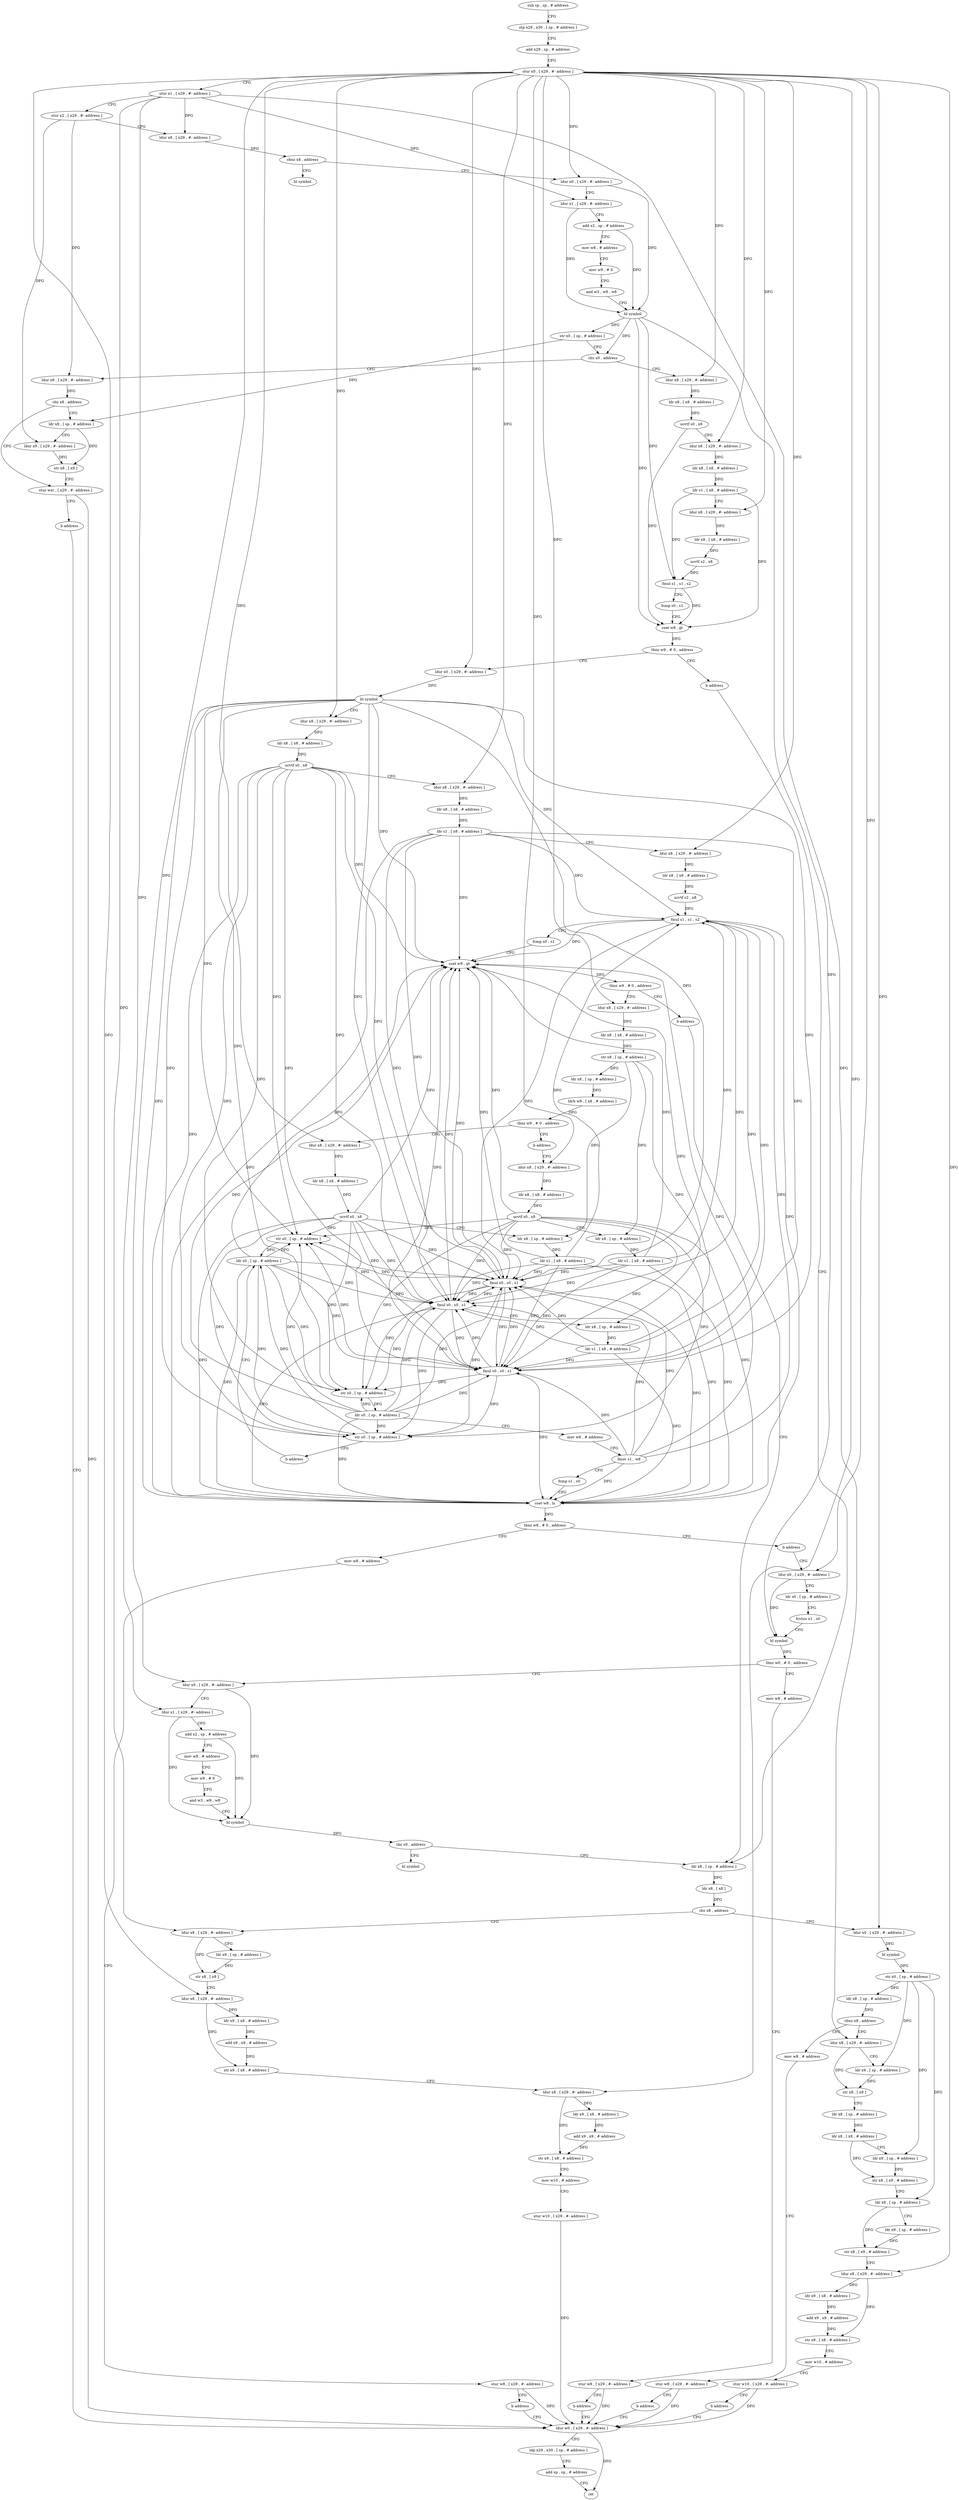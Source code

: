 digraph "func" {
"4236372" [label = "sub sp , sp , # address" ]
"4236376" [label = "stp x29 , x30 , [ sp , # address ]" ]
"4236380" [label = "add x29 , sp , # address" ]
"4236384" [label = "stur x0 , [ x29 , #- address ]" ]
"4236388" [label = "stur x1 , [ x29 , #- address ]" ]
"4236392" [label = "stur x2 , [ x29 , #- address ]" ]
"4236396" [label = "ldur x8 , [ x29 , #- address ]" ]
"4236400" [label = "cbnz x8 , address" ]
"4236408" [label = "ldur x0 , [ x29 , #- address ]" ]
"4236404" [label = "bl symbol" ]
"4236412" [label = "ldur x1 , [ x29 , #- address ]" ]
"4236416" [label = "add x2 , sp , # address" ]
"4236420" [label = "mov w8 , # address" ]
"4236424" [label = "mov w9 , # 0" ]
"4236428" [label = "and w3 , w9 , w8" ]
"4236432" [label = "bl symbol" ]
"4236436" [label = "str x0 , [ sp , # address ]" ]
"4236440" [label = "cbz x0 , address" ]
"4236472" [label = "ldur x8 , [ x29 , #- address ]" ]
"4236444" [label = "ldur x8 , [ x29 , #- address ]" ]
"4236476" [label = "ldr x8 , [ x8 , # address ]" ]
"4236480" [label = "ucvtf s0 , x8" ]
"4236484" [label = "ldur x8 , [ x29 , #- address ]" ]
"4236488" [label = "ldr x8 , [ x8 , # address ]" ]
"4236492" [label = "ldr s1 , [ x8 , # address ]" ]
"4236496" [label = "ldur x8 , [ x29 , #- address ]" ]
"4236500" [label = "ldr x8 , [ x8 , # address ]" ]
"4236504" [label = "ucvtf s2 , x8" ]
"4236508" [label = "fmul s1 , s1 , s2" ]
"4236512" [label = "fcmp s0 , s1" ]
"4236516" [label = "cset w9 , gt" ]
"4236520" [label = "tbnz w9 , # 0 , address" ]
"4236528" [label = "ldur x0 , [ x29 , #- address ]" ]
"4236524" [label = "b address" ]
"4236448" [label = "cbz x8 , address" ]
"4236464" [label = "stur wzr , [ x29 , #- address ]" ]
"4236452" [label = "ldr x8 , [ sp , # address ]" ]
"4236532" [label = "bl symbol" ]
"4236536" [label = "ldur x8 , [ x29 , #- address ]" ]
"4236540" [label = "ldr x8 , [ x8 , # address ]" ]
"4236544" [label = "ucvtf s0 , x8" ]
"4236548" [label = "ldur x8 , [ x29 , #- address ]" ]
"4236552" [label = "ldr x8 , [ x8 , # address ]" ]
"4236556" [label = "ldr s1 , [ x8 , # address ]" ]
"4236560" [label = "ldur x8 , [ x29 , #- address ]" ]
"4236564" [label = "ldr x8 , [ x8 , # address ]" ]
"4236568" [label = "ucvtf s2 , x8" ]
"4236572" [label = "fmul s1 , s1 , s2" ]
"4236576" [label = "fcmp s0 , s1" ]
"4236580" [label = "cset w9 , gt" ]
"4236584" [label = "tbnz w9 , # 0 , address" ]
"4236592" [label = "ldur x8 , [ x29 , #- address ]" ]
"4236588" [label = "b address" ]
"4236808" [label = "ldr x8 , [ sp , # address ]" ]
"4236468" [label = "b address" ]
"4236972" [label = "ldur w0 , [ x29 , #- address ]" ]
"4236456" [label = "ldur x9 , [ x29 , #- address ]" ]
"4236460" [label = "str x8 , [ x9 ]" ]
"4236596" [label = "ldr x8 , [ x8 , # address ]" ]
"4236600" [label = "str x8 , [ sp , # address ]" ]
"4236604" [label = "ldr x8 , [ sp , # address ]" ]
"4236608" [label = "ldrb w9 , [ x8 , # address ]" ]
"4236612" [label = "tbnz w9 , # 0 , address" ]
"4236620" [label = "ldur x8 , [ x29 , #- address ]" ]
"4236616" [label = "b address" ]
"4236812" [label = "ldr x8 , [ x8 ]" ]
"4236816" [label = "cbz x8 , address" ]
"4236920" [label = "ldur x8 , [ x29 , #- address ]" ]
"4236820" [label = "ldur x0 , [ x29 , #- address ]" ]
"4236976" [label = "ldp x29 , x30 , [ sp , # address ]" ]
"4236980" [label = "add sp , sp , # address" ]
"4236984" [label = "ret" ]
"4236624" [label = "ldr x8 , [ x8 , # address ]" ]
"4236628" [label = "ucvtf s0 , x8" ]
"4236632" [label = "ldr x8 , [ sp , # address ]" ]
"4236636" [label = "ldr s1 , [ x8 , # address ]" ]
"4236640" [label = "fmul s0 , s0 , s1" ]
"4236644" [label = "str s0 , [ sp , # address ]" ]
"4236648" [label = "b address" ]
"4236692" [label = "ldr s0 , [ sp , # address ]" ]
"4236652" [label = "ldur x8 , [ x29 , #- address ]" ]
"4236924" [label = "ldr x9 , [ sp , # address ]" ]
"4236928" [label = "str x8 , [ x9 ]" ]
"4236932" [label = "ldur x8 , [ x29 , #- address ]" ]
"4236936" [label = "ldr x9 , [ x8 , # address ]" ]
"4236940" [label = "add x9 , x9 , # address" ]
"4236944" [label = "str x9 , [ x8 , # address ]" ]
"4236948" [label = "ldur x8 , [ x29 , #- address ]" ]
"4236952" [label = "ldr x9 , [ x8 , # address ]" ]
"4236956" [label = "add x9 , x9 , # address" ]
"4236960" [label = "str x9 , [ x8 , # address ]" ]
"4236964" [label = "mov w10 , # address" ]
"4236968" [label = "stur w10 , [ x29 , #- address ]" ]
"4236824" [label = "bl symbol" ]
"4236828" [label = "str x0 , [ sp , # address ]" ]
"4236832" [label = "ldr x8 , [ sp , # address ]" ]
"4236836" [label = "cbnz x8 , address" ]
"4236852" [label = "ldur x8 , [ x29 , #- address ]" ]
"4236840" [label = "mov w8 , # address" ]
"4236696" [label = "str s0 , [ sp , # address ]" ]
"4236700" [label = "ldr s0 , [ sp , # address ]" ]
"4236704" [label = "mov w8 , # address" ]
"4236708" [label = "fmov s1 , w8" ]
"4236712" [label = "fcmp s1 , s0" ]
"4236716" [label = "cset w8 , ls" ]
"4236720" [label = "tbnz w8 , # 0 , address" ]
"4236728" [label = "mov w8 , # address" ]
"4236724" [label = "b address" ]
"4236656" [label = "ldr x8 , [ x8 , # address ]" ]
"4236660" [label = "ucvtf s0 , x8" ]
"4236664" [label = "ldr x8 , [ sp , # address ]" ]
"4236668" [label = "ldr s1 , [ x8 , # address ]" ]
"4236672" [label = "fmul s0 , s0 , s1" ]
"4236676" [label = "ldr x8 , [ sp , # address ]" ]
"4236680" [label = "ldr s1 , [ x8 , # address ]" ]
"4236684" [label = "fmul s0 , s0 , s1" ]
"4236688" [label = "str s0 , [ sp , # address ]" ]
"4236856" [label = "ldr x9 , [ sp , # address ]" ]
"4236860" [label = "str x8 , [ x9 ]" ]
"4236864" [label = "ldr x8 , [ sp , # address ]" ]
"4236868" [label = "ldr x8 , [ x8 , # address ]" ]
"4236872" [label = "ldr x9 , [ sp , # address ]" ]
"4236876" [label = "str x8 , [ x9 , # address ]" ]
"4236880" [label = "ldr x8 , [ sp , # address ]" ]
"4236884" [label = "ldr x9 , [ sp , # address ]" ]
"4236888" [label = "str x8 , [ x9 , # address ]" ]
"4236892" [label = "ldur x8 , [ x29 , #- address ]" ]
"4236896" [label = "ldr x9 , [ x8 , # address ]" ]
"4236900" [label = "add x9 , x9 , # address" ]
"4236904" [label = "str x9 , [ x8 , # address ]" ]
"4236908" [label = "mov w10 , # address" ]
"4236912" [label = "stur w10 , [ x29 , #- address ]" ]
"4236916" [label = "b address" ]
"4236844" [label = "stur w8 , [ x29 , #- address ]" ]
"4236848" [label = "b address" ]
"4236732" [label = "stur w8 , [ x29 , #- address ]" ]
"4236736" [label = "b address" ]
"4236740" [label = "ldur x0 , [ x29 , #- address ]" ]
"4236744" [label = "ldr s0 , [ sp , # address ]" ]
"4236748" [label = "fcvtzu x1 , s0" ]
"4236752" [label = "bl symbol" ]
"4236756" [label = "tbnz w0 , # 0 , address" ]
"4236772" [label = "ldur x0 , [ x29 , #- address ]" ]
"4236760" [label = "mov w8 , # address" ]
"4236776" [label = "ldur x1 , [ x29 , #- address ]" ]
"4236780" [label = "add x2 , sp , # address" ]
"4236784" [label = "mov w8 , # address" ]
"4236788" [label = "mov w9 , # 0" ]
"4236792" [label = "and w3 , w9 , w8" ]
"4236796" [label = "bl symbol" ]
"4236800" [label = "cbz x0 , address" ]
"4236804" [label = "bl symbol" ]
"4236764" [label = "stur w8 , [ x29 , #- address ]" ]
"4236768" [label = "b address" ]
"4236372" -> "4236376" [ label = "CFG" ]
"4236376" -> "4236380" [ label = "CFG" ]
"4236380" -> "4236384" [ label = "CFG" ]
"4236384" -> "4236388" [ label = "CFG" ]
"4236384" -> "4236408" [ label = "DFG" ]
"4236384" -> "4236472" [ label = "DFG" ]
"4236384" -> "4236484" [ label = "DFG" ]
"4236384" -> "4236496" [ label = "DFG" ]
"4236384" -> "4236528" [ label = "DFG" ]
"4236384" -> "4236536" [ label = "DFG" ]
"4236384" -> "4236548" [ label = "DFG" ]
"4236384" -> "4236560" [ label = "DFG" ]
"4236384" -> "4236932" [ label = "DFG" ]
"4236384" -> "4236948" [ label = "DFG" ]
"4236384" -> "4236820" [ label = "DFG" ]
"4236384" -> "4236592" [ label = "DFG" ]
"4236384" -> "4236892" [ label = "DFG" ]
"4236384" -> "4236620" [ label = "DFG" ]
"4236384" -> "4236652" [ label = "DFG" ]
"4236384" -> "4236740" [ label = "DFG" ]
"4236384" -> "4236772" [ label = "DFG" ]
"4236388" -> "4236392" [ label = "CFG" ]
"4236388" -> "4236396" [ label = "DFG" ]
"4236388" -> "4236412" [ label = "DFG" ]
"4236388" -> "4236920" [ label = "DFG" ]
"4236388" -> "4236852" [ label = "DFG" ]
"4236388" -> "4236776" [ label = "DFG" ]
"4236392" -> "4236396" [ label = "CFG" ]
"4236392" -> "4236444" [ label = "DFG" ]
"4236392" -> "4236456" [ label = "DFG" ]
"4236396" -> "4236400" [ label = "DFG" ]
"4236400" -> "4236408" [ label = "CFG" ]
"4236400" -> "4236404" [ label = "CFG" ]
"4236408" -> "4236412" [ label = "CFG" ]
"4236408" -> "4236432" [ label = "DFG" ]
"4236412" -> "4236416" [ label = "CFG" ]
"4236412" -> "4236432" [ label = "DFG" ]
"4236416" -> "4236420" [ label = "CFG" ]
"4236416" -> "4236432" [ label = "DFG" ]
"4236420" -> "4236424" [ label = "CFG" ]
"4236424" -> "4236428" [ label = "CFG" ]
"4236428" -> "4236432" [ label = "CFG" ]
"4236432" -> "4236436" [ label = "DFG" ]
"4236432" -> "4236440" [ label = "DFG" ]
"4236432" -> "4236752" [ label = "DFG" ]
"4236432" -> "4236516" [ label = "DFG" ]
"4236432" -> "4236508" [ label = "DFG" ]
"4236436" -> "4236440" [ label = "CFG" ]
"4236436" -> "4236452" [ label = "DFG" ]
"4236440" -> "4236472" [ label = "CFG" ]
"4236440" -> "4236444" [ label = "CFG" ]
"4236472" -> "4236476" [ label = "DFG" ]
"4236444" -> "4236448" [ label = "DFG" ]
"4236476" -> "4236480" [ label = "DFG" ]
"4236480" -> "4236484" [ label = "CFG" ]
"4236480" -> "4236516" [ label = "DFG" ]
"4236484" -> "4236488" [ label = "DFG" ]
"4236488" -> "4236492" [ label = "DFG" ]
"4236492" -> "4236496" [ label = "CFG" ]
"4236492" -> "4236508" [ label = "DFG" ]
"4236492" -> "4236516" [ label = "DFG" ]
"4236496" -> "4236500" [ label = "DFG" ]
"4236500" -> "4236504" [ label = "DFG" ]
"4236504" -> "4236508" [ label = "DFG" ]
"4236508" -> "4236512" [ label = "CFG" ]
"4236508" -> "4236516" [ label = "DFG" ]
"4236512" -> "4236516" [ label = "CFG" ]
"4236516" -> "4236520" [ label = "DFG" ]
"4236520" -> "4236528" [ label = "CFG" ]
"4236520" -> "4236524" [ label = "CFG" ]
"4236528" -> "4236532" [ label = "DFG" ]
"4236524" -> "4236808" [ label = "CFG" ]
"4236448" -> "4236464" [ label = "CFG" ]
"4236448" -> "4236452" [ label = "CFG" ]
"4236464" -> "4236468" [ label = "CFG" ]
"4236464" -> "4236972" [ label = "DFG" ]
"4236452" -> "4236456" [ label = "CFG" ]
"4236452" -> "4236460" [ label = "DFG" ]
"4236532" -> "4236536" [ label = "CFG" ]
"4236532" -> "4236580" [ label = "DFG" ]
"4236532" -> "4236640" [ label = "DFG" ]
"4236532" -> "4236644" [ label = "DFG" ]
"4236532" -> "4236696" [ label = "DFG" ]
"4236532" -> "4236716" [ label = "DFG" ]
"4236532" -> "4236672" [ label = "DFG" ]
"4236532" -> "4236684" [ label = "DFG" ]
"4236532" -> "4236688" [ label = "DFG" ]
"4236532" -> "4236572" [ label = "DFG" ]
"4236536" -> "4236540" [ label = "DFG" ]
"4236540" -> "4236544" [ label = "DFG" ]
"4236544" -> "4236548" [ label = "CFG" ]
"4236544" -> "4236580" [ label = "DFG" ]
"4236544" -> "4236640" [ label = "DFG" ]
"4236544" -> "4236644" [ label = "DFG" ]
"4236544" -> "4236696" [ label = "DFG" ]
"4236544" -> "4236716" [ label = "DFG" ]
"4236544" -> "4236672" [ label = "DFG" ]
"4236544" -> "4236684" [ label = "DFG" ]
"4236544" -> "4236688" [ label = "DFG" ]
"4236548" -> "4236552" [ label = "DFG" ]
"4236552" -> "4236556" [ label = "DFG" ]
"4236556" -> "4236560" [ label = "CFG" ]
"4236556" -> "4236572" [ label = "DFG" ]
"4236556" -> "4236580" [ label = "DFG" ]
"4236556" -> "4236640" [ label = "DFG" ]
"4236556" -> "4236716" [ label = "DFG" ]
"4236556" -> "4236672" [ label = "DFG" ]
"4236556" -> "4236684" [ label = "DFG" ]
"4236560" -> "4236564" [ label = "DFG" ]
"4236564" -> "4236568" [ label = "DFG" ]
"4236568" -> "4236572" [ label = "DFG" ]
"4236572" -> "4236576" [ label = "CFG" ]
"4236572" -> "4236580" [ label = "DFG" ]
"4236572" -> "4236640" [ label = "DFG" ]
"4236572" -> "4236716" [ label = "DFG" ]
"4236572" -> "4236672" [ label = "DFG" ]
"4236572" -> "4236684" [ label = "DFG" ]
"4236576" -> "4236580" [ label = "CFG" ]
"4236580" -> "4236584" [ label = "DFG" ]
"4236584" -> "4236592" [ label = "CFG" ]
"4236584" -> "4236588" [ label = "CFG" ]
"4236592" -> "4236596" [ label = "DFG" ]
"4236588" -> "4236808" [ label = "CFG" ]
"4236808" -> "4236812" [ label = "DFG" ]
"4236468" -> "4236972" [ label = "CFG" ]
"4236972" -> "4236976" [ label = "CFG" ]
"4236972" -> "4236984" [ label = "DFG" ]
"4236456" -> "4236460" [ label = "DFG" ]
"4236460" -> "4236464" [ label = "CFG" ]
"4236596" -> "4236600" [ label = "DFG" ]
"4236600" -> "4236604" [ label = "DFG" ]
"4236600" -> "4236632" [ label = "DFG" ]
"4236600" -> "4236664" [ label = "DFG" ]
"4236600" -> "4236676" [ label = "DFG" ]
"4236604" -> "4236608" [ label = "DFG" ]
"4236608" -> "4236612" [ label = "DFG" ]
"4236612" -> "4236620" [ label = "CFG" ]
"4236612" -> "4236616" [ label = "CFG" ]
"4236620" -> "4236624" [ label = "DFG" ]
"4236616" -> "4236652" [ label = "CFG" ]
"4236812" -> "4236816" [ label = "DFG" ]
"4236816" -> "4236920" [ label = "CFG" ]
"4236816" -> "4236820" [ label = "CFG" ]
"4236920" -> "4236924" [ label = "CFG" ]
"4236920" -> "4236928" [ label = "DFG" ]
"4236820" -> "4236824" [ label = "DFG" ]
"4236976" -> "4236980" [ label = "CFG" ]
"4236980" -> "4236984" [ label = "CFG" ]
"4236624" -> "4236628" [ label = "DFG" ]
"4236628" -> "4236632" [ label = "CFG" ]
"4236628" -> "4236580" [ label = "DFG" ]
"4236628" -> "4236640" [ label = "DFG" ]
"4236628" -> "4236644" [ label = "DFG" ]
"4236628" -> "4236696" [ label = "DFG" ]
"4236628" -> "4236716" [ label = "DFG" ]
"4236628" -> "4236672" [ label = "DFG" ]
"4236628" -> "4236684" [ label = "DFG" ]
"4236628" -> "4236688" [ label = "DFG" ]
"4236632" -> "4236636" [ label = "DFG" ]
"4236636" -> "4236640" [ label = "DFG" ]
"4236636" -> "4236580" [ label = "DFG" ]
"4236636" -> "4236572" [ label = "DFG" ]
"4236636" -> "4236716" [ label = "DFG" ]
"4236636" -> "4236672" [ label = "DFG" ]
"4236636" -> "4236684" [ label = "DFG" ]
"4236640" -> "4236644" [ label = "DFG" ]
"4236640" -> "4236580" [ label = "DFG" ]
"4236640" -> "4236696" [ label = "DFG" ]
"4236640" -> "4236716" [ label = "DFG" ]
"4236640" -> "4236672" [ label = "DFG" ]
"4236640" -> "4236684" [ label = "DFG" ]
"4236640" -> "4236688" [ label = "DFG" ]
"4236644" -> "4236648" [ label = "CFG" ]
"4236644" -> "4236692" [ label = "DFG" ]
"4236648" -> "4236692" [ label = "CFG" ]
"4236692" -> "4236696" [ label = "DFG" ]
"4236692" -> "4236644" [ label = "DFG" ]
"4236692" -> "4236580" [ label = "DFG" ]
"4236692" -> "4236640" [ label = "DFG" ]
"4236692" -> "4236716" [ label = "DFG" ]
"4236692" -> "4236672" [ label = "DFG" ]
"4236692" -> "4236684" [ label = "DFG" ]
"4236692" -> "4236688" [ label = "DFG" ]
"4236652" -> "4236656" [ label = "DFG" ]
"4236924" -> "4236928" [ label = "DFG" ]
"4236928" -> "4236932" [ label = "CFG" ]
"4236932" -> "4236936" [ label = "DFG" ]
"4236932" -> "4236944" [ label = "DFG" ]
"4236936" -> "4236940" [ label = "DFG" ]
"4236940" -> "4236944" [ label = "DFG" ]
"4236944" -> "4236948" [ label = "CFG" ]
"4236948" -> "4236952" [ label = "DFG" ]
"4236948" -> "4236960" [ label = "DFG" ]
"4236952" -> "4236956" [ label = "DFG" ]
"4236956" -> "4236960" [ label = "DFG" ]
"4236960" -> "4236964" [ label = "CFG" ]
"4236964" -> "4236968" [ label = "CFG" ]
"4236968" -> "4236972" [ label = "DFG" ]
"4236824" -> "4236828" [ label = "DFG" ]
"4236828" -> "4236832" [ label = "DFG" ]
"4236828" -> "4236856" [ label = "DFG" ]
"4236828" -> "4236872" [ label = "DFG" ]
"4236828" -> "4236880" [ label = "DFG" ]
"4236832" -> "4236836" [ label = "DFG" ]
"4236836" -> "4236852" [ label = "CFG" ]
"4236836" -> "4236840" [ label = "CFG" ]
"4236852" -> "4236856" [ label = "CFG" ]
"4236852" -> "4236860" [ label = "DFG" ]
"4236840" -> "4236844" [ label = "CFG" ]
"4236696" -> "4236700" [ label = "DFG" ]
"4236700" -> "4236704" [ label = "CFG" ]
"4236700" -> "4236644" [ label = "DFG" ]
"4236700" -> "4236696" [ label = "DFG" ]
"4236700" -> "4236580" [ label = "DFG" ]
"4236700" -> "4236640" [ label = "DFG" ]
"4236700" -> "4236716" [ label = "DFG" ]
"4236700" -> "4236672" [ label = "DFG" ]
"4236700" -> "4236684" [ label = "DFG" ]
"4236700" -> "4236688" [ label = "DFG" ]
"4236704" -> "4236708" [ label = "CFG" ]
"4236708" -> "4236712" [ label = "CFG" ]
"4236708" -> "4236580" [ label = "DFG" ]
"4236708" -> "4236640" [ label = "DFG" ]
"4236708" -> "4236572" [ label = "DFG" ]
"4236708" -> "4236716" [ label = "DFG" ]
"4236708" -> "4236672" [ label = "DFG" ]
"4236708" -> "4236684" [ label = "DFG" ]
"4236712" -> "4236716" [ label = "CFG" ]
"4236716" -> "4236720" [ label = "DFG" ]
"4236720" -> "4236728" [ label = "CFG" ]
"4236720" -> "4236724" [ label = "CFG" ]
"4236728" -> "4236732" [ label = "CFG" ]
"4236724" -> "4236740" [ label = "CFG" ]
"4236656" -> "4236660" [ label = "DFG" ]
"4236660" -> "4236664" [ label = "CFG" ]
"4236660" -> "4236644" [ label = "DFG" ]
"4236660" -> "4236696" [ label = "DFG" ]
"4236660" -> "4236716" [ label = "DFG" ]
"4236660" -> "4236580" [ label = "DFG" ]
"4236660" -> "4236640" [ label = "DFG" ]
"4236660" -> "4236672" [ label = "DFG" ]
"4236660" -> "4236684" [ label = "DFG" ]
"4236660" -> "4236688" [ label = "DFG" ]
"4236664" -> "4236668" [ label = "DFG" ]
"4236668" -> "4236672" [ label = "DFG" ]
"4236668" -> "4236580" [ label = "DFG" ]
"4236668" -> "4236640" [ label = "DFG" ]
"4236668" -> "4236572" [ label = "DFG" ]
"4236668" -> "4236716" [ label = "DFG" ]
"4236668" -> "4236684" [ label = "DFG" ]
"4236672" -> "4236676" [ label = "CFG" ]
"4236672" -> "4236644" [ label = "DFG" ]
"4236672" -> "4236696" [ label = "DFG" ]
"4236672" -> "4236716" [ label = "DFG" ]
"4236672" -> "4236580" [ label = "DFG" ]
"4236672" -> "4236640" [ label = "DFG" ]
"4236672" -> "4236684" [ label = "DFG" ]
"4236672" -> "4236688" [ label = "DFG" ]
"4236676" -> "4236680" [ label = "DFG" ]
"4236680" -> "4236684" [ label = "DFG" ]
"4236680" -> "4236580" [ label = "DFG" ]
"4236680" -> "4236640" [ label = "DFG" ]
"4236680" -> "4236672" [ label = "DFG" ]
"4236680" -> "4236572" [ label = "DFG" ]
"4236680" -> "4236716" [ label = "DFG" ]
"4236684" -> "4236688" [ label = "DFG" ]
"4236684" -> "4236644" [ label = "DFG" ]
"4236684" -> "4236696" [ label = "DFG" ]
"4236684" -> "4236716" [ label = "DFG" ]
"4236684" -> "4236580" [ label = "DFG" ]
"4236684" -> "4236640" [ label = "DFG" ]
"4236684" -> "4236672" [ label = "DFG" ]
"4236688" -> "4236692" [ label = "DFG" ]
"4236856" -> "4236860" [ label = "DFG" ]
"4236860" -> "4236864" [ label = "CFG" ]
"4236864" -> "4236868" [ label = "DFG" ]
"4236868" -> "4236872" [ label = "CFG" ]
"4236868" -> "4236876" [ label = "DFG" ]
"4236872" -> "4236876" [ label = "DFG" ]
"4236876" -> "4236880" [ label = "CFG" ]
"4236880" -> "4236884" [ label = "CFG" ]
"4236880" -> "4236888" [ label = "DFG" ]
"4236884" -> "4236888" [ label = "DFG" ]
"4236888" -> "4236892" [ label = "CFG" ]
"4236892" -> "4236896" [ label = "DFG" ]
"4236892" -> "4236904" [ label = "DFG" ]
"4236896" -> "4236900" [ label = "DFG" ]
"4236900" -> "4236904" [ label = "DFG" ]
"4236904" -> "4236908" [ label = "CFG" ]
"4236908" -> "4236912" [ label = "CFG" ]
"4236912" -> "4236916" [ label = "CFG" ]
"4236912" -> "4236972" [ label = "DFG" ]
"4236916" -> "4236972" [ label = "CFG" ]
"4236844" -> "4236848" [ label = "CFG" ]
"4236844" -> "4236972" [ label = "DFG" ]
"4236848" -> "4236972" [ label = "CFG" ]
"4236732" -> "4236736" [ label = "CFG" ]
"4236732" -> "4236972" [ label = "DFG" ]
"4236736" -> "4236972" [ label = "CFG" ]
"4236740" -> "4236744" [ label = "CFG" ]
"4236740" -> "4236752" [ label = "DFG" ]
"4236744" -> "4236748" [ label = "CFG" ]
"4236748" -> "4236752" [ label = "CFG" ]
"4236752" -> "4236756" [ label = "DFG" ]
"4236756" -> "4236772" [ label = "CFG" ]
"4236756" -> "4236760" [ label = "CFG" ]
"4236772" -> "4236776" [ label = "CFG" ]
"4236772" -> "4236796" [ label = "DFG" ]
"4236760" -> "4236764" [ label = "CFG" ]
"4236776" -> "4236780" [ label = "CFG" ]
"4236776" -> "4236796" [ label = "DFG" ]
"4236780" -> "4236784" [ label = "CFG" ]
"4236780" -> "4236796" [ label = "DFG" ]
"4236784" -> "4236788" [ label = "CFG" ]
"4236788" -> "4236792" [ label = "CFG" ]
"4236792" -> "4236796" [ label = "CFG" ]
"4236796" -> "4236800" [ label = "DFG" ]
"4236800" -> "4236808" [ label = "CFG" ]
"4236800" -> "4236804" [ label = "CFG" ]
"4236764" -> "4236768" [ label = "CFG" ]
"4236764" -> "4236972" [ label = "DFG" ]
"4236768" -> "4236972" [ label = "CFG" ]
}

